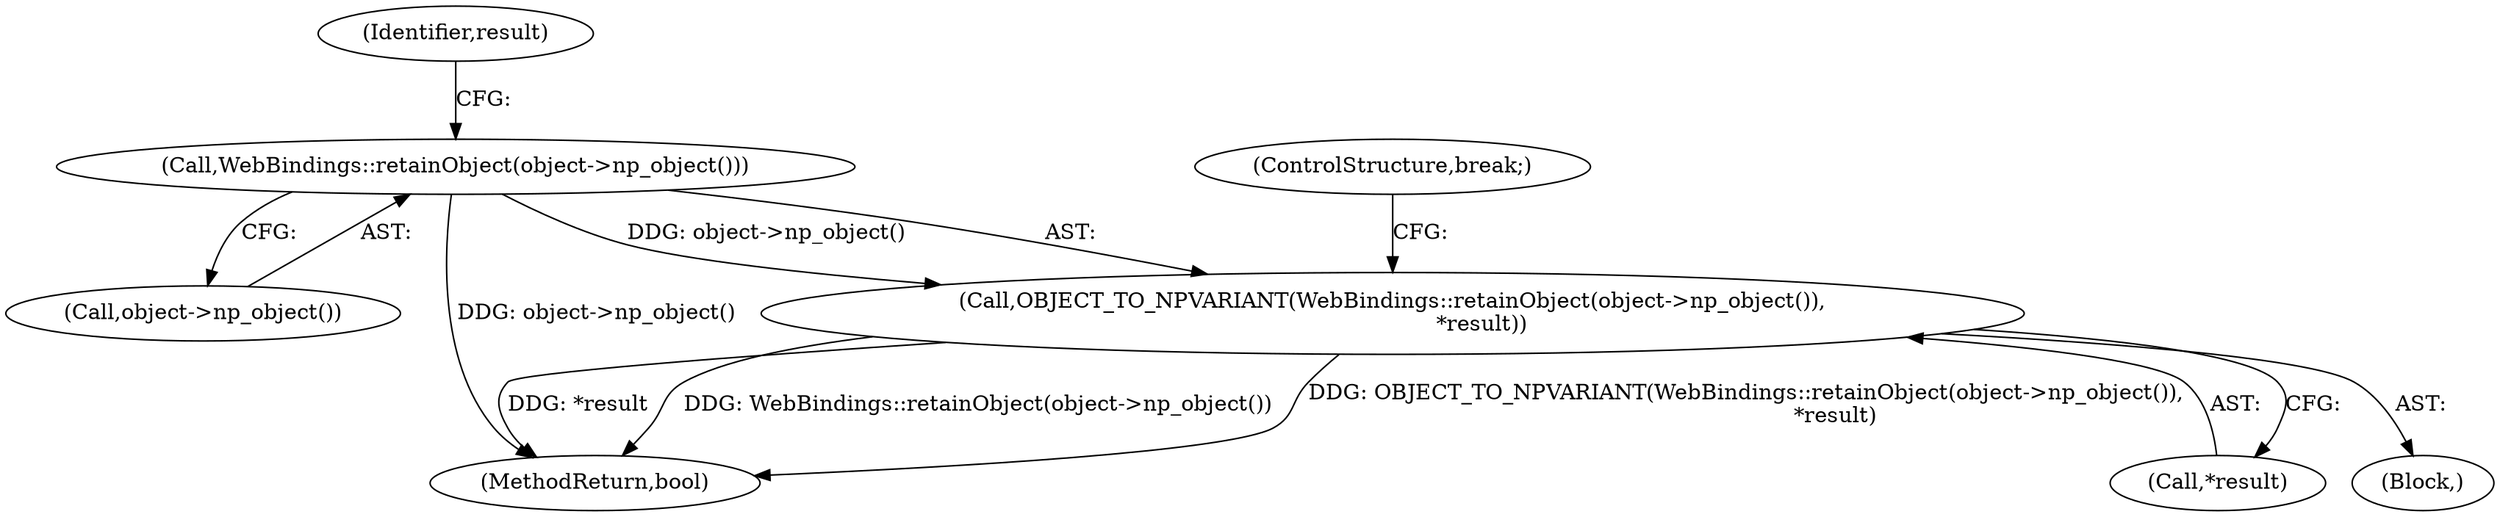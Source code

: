digraph "0_Chrome_bf04ad0dae9f4f479f90fd2b38f634ffbaf434b4@pointer" {
"1000184" [label="(Call,OBJECT_TO_NPVARIANT(WebBindings::retainObject(object->np_object()),\n                          *result))"];
"1000185" [label="(Call,WebBindings::retainObject(object->np_object()))"];
"1000186" [label="(Call,object->np_object())"];
"1000189" [label="(ControlStructure,break;)"];
"1000188" [label="(Identifier,result)"];
"1000187" [label="(Call,*result)"];
"1000198" [label="(MethodReturn,bool)"];
"1000173" [label="(Block,)"];
"1000184" [label="(Call,OBJECT_TO_NPVARIANT(WebBindings::retainObject(object->np_object()),\n                          *result))"];
"1000185" [label="(Call,WebBindings::retainObject(object->np_object()))"];
"1000184" -> "1000173"  [label="AST: "];
"1000184" -> "1000187"  [label="CFG: "];
"1000185" -> "1000184"  [label="AST: "];
"1000187" -> "1000184"  [label="AST: "];
"1000189" -> "1000184"  [label="CFG: "];
"1000184" -> "1000198"  [label="DDG: *result"];
"1000184" -> "1000198"  [label="DDG: WebBindings::retainObject(object->np_object())"];
"1000184" -> "1000198"  [label="DDG: OBJECT_TO_NPVARIANT(WebBindings::retainObject(object->np_object()),\n                          *result)"];
"1000185" -> "1000184"  [label="DDG: object->np_object()"];
"1000185" -> "1000186"  [label="CFG: "];
"1000186" -> "1000185"  [label="AST: "];
"1000188" -> "1000185"  [label="CFG: "];
"1000185" -> "1000198"  [label="DDG: object->np_object()"];
}
